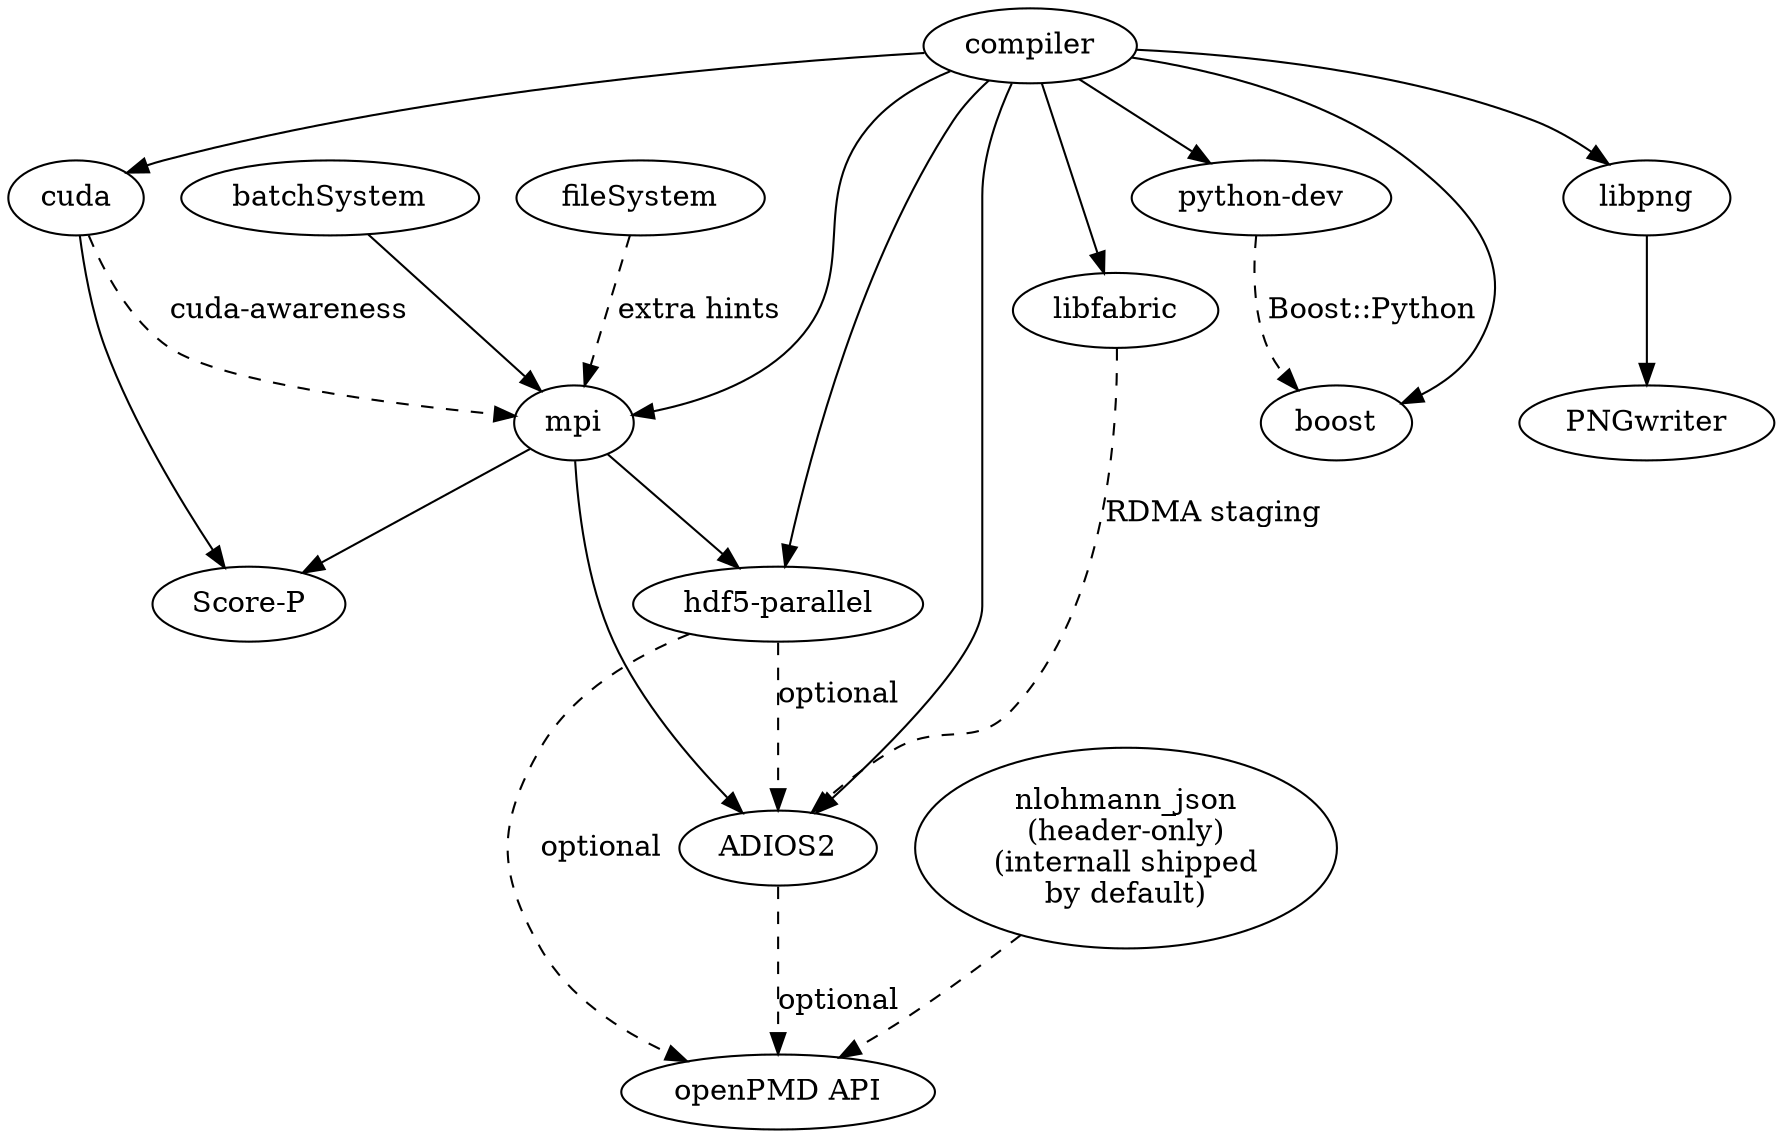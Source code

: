 /* Generate the output
 *
 * Debian: apt-get install libgraph-easy-perl
 * Command:
 *   graph-easy --input=libraryDependencies.dot --boxart > libraryDependencies.md
 *   graph-easy --input=libraryDependencies.dot --as_ascii > libraryDependencies.txt
 *   graph-easy --input=libraryDependencies.dot --svg > libraryDependencies.svg
 *   graph-easy --input=libraryDependencies.dot --png
 */

digraph PIConGPU {
    compiler -> cuda;
    compiler -> mpi;
    compiler -> boost;
    compiler -> python;
    compiler -> libpng;

    cuda -> mpi [style=dashed label="cuda-awareness"];
    batchSystem -> mpi;
    fileSystem -> mpi [style=dashed label="extra hints"];

    python [label="python-dev"];
    python -> boost [style=dashed label="Boost::Python"];

    hdf5 [label="hdf5-parallel"];
    mpi -> hdf5;
    compiler -> hdf5;

    adios2 [label="ADIOS2"];
    mpi -> adios2;
    compiler -> adios2;
    hdf5 -> adios2 [style=dashed label="optional"];
    compiler -> libfabric;
    libfabric -> adios2[style=dashed label="RDMA staging"];

    openpmd [label="openPMD API"];
    adios2 -> openpmd [style=dashed label="optional"];
    hdf5 -> openpmd [style=dashed label="optional"];
    nlohmann_json [label="nlohmann_json\n(header-only)\n(internall shipped\nby default)"];
    nlohmann_json -> openpmd[style="dashed"]

    libpng -> PNGwriter;

    trace [label="Score-P"];
    mpi -> trace;
    cuda -> trace;
}
